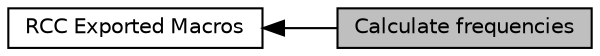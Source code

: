 digraph "Calculate frequencies"
{
  edge [fontname="Helvetica",fontsize="10",labelfontname="Helvetica",labelfontsize="10"];
  node [fontname="Helvetica",fontsize="10",shape=box];
  rankdir=LR;
  Node1 [label="Calculate frequencies",height=0.2,width=0.4,color="black", fillcolor="grey75", style="filled", fontcolor="black",tooltip=" "];
  Node2 [label="RCC Exported Macros",height=0.2,width=0.4,color="black", fillcolor="white", style="filled",URL="$group__RCC__LL__Exported__Macros.html",tooltip=" "];
  Node2->Node1 [shape=plaintext, dir="back", style="solid"];
}
